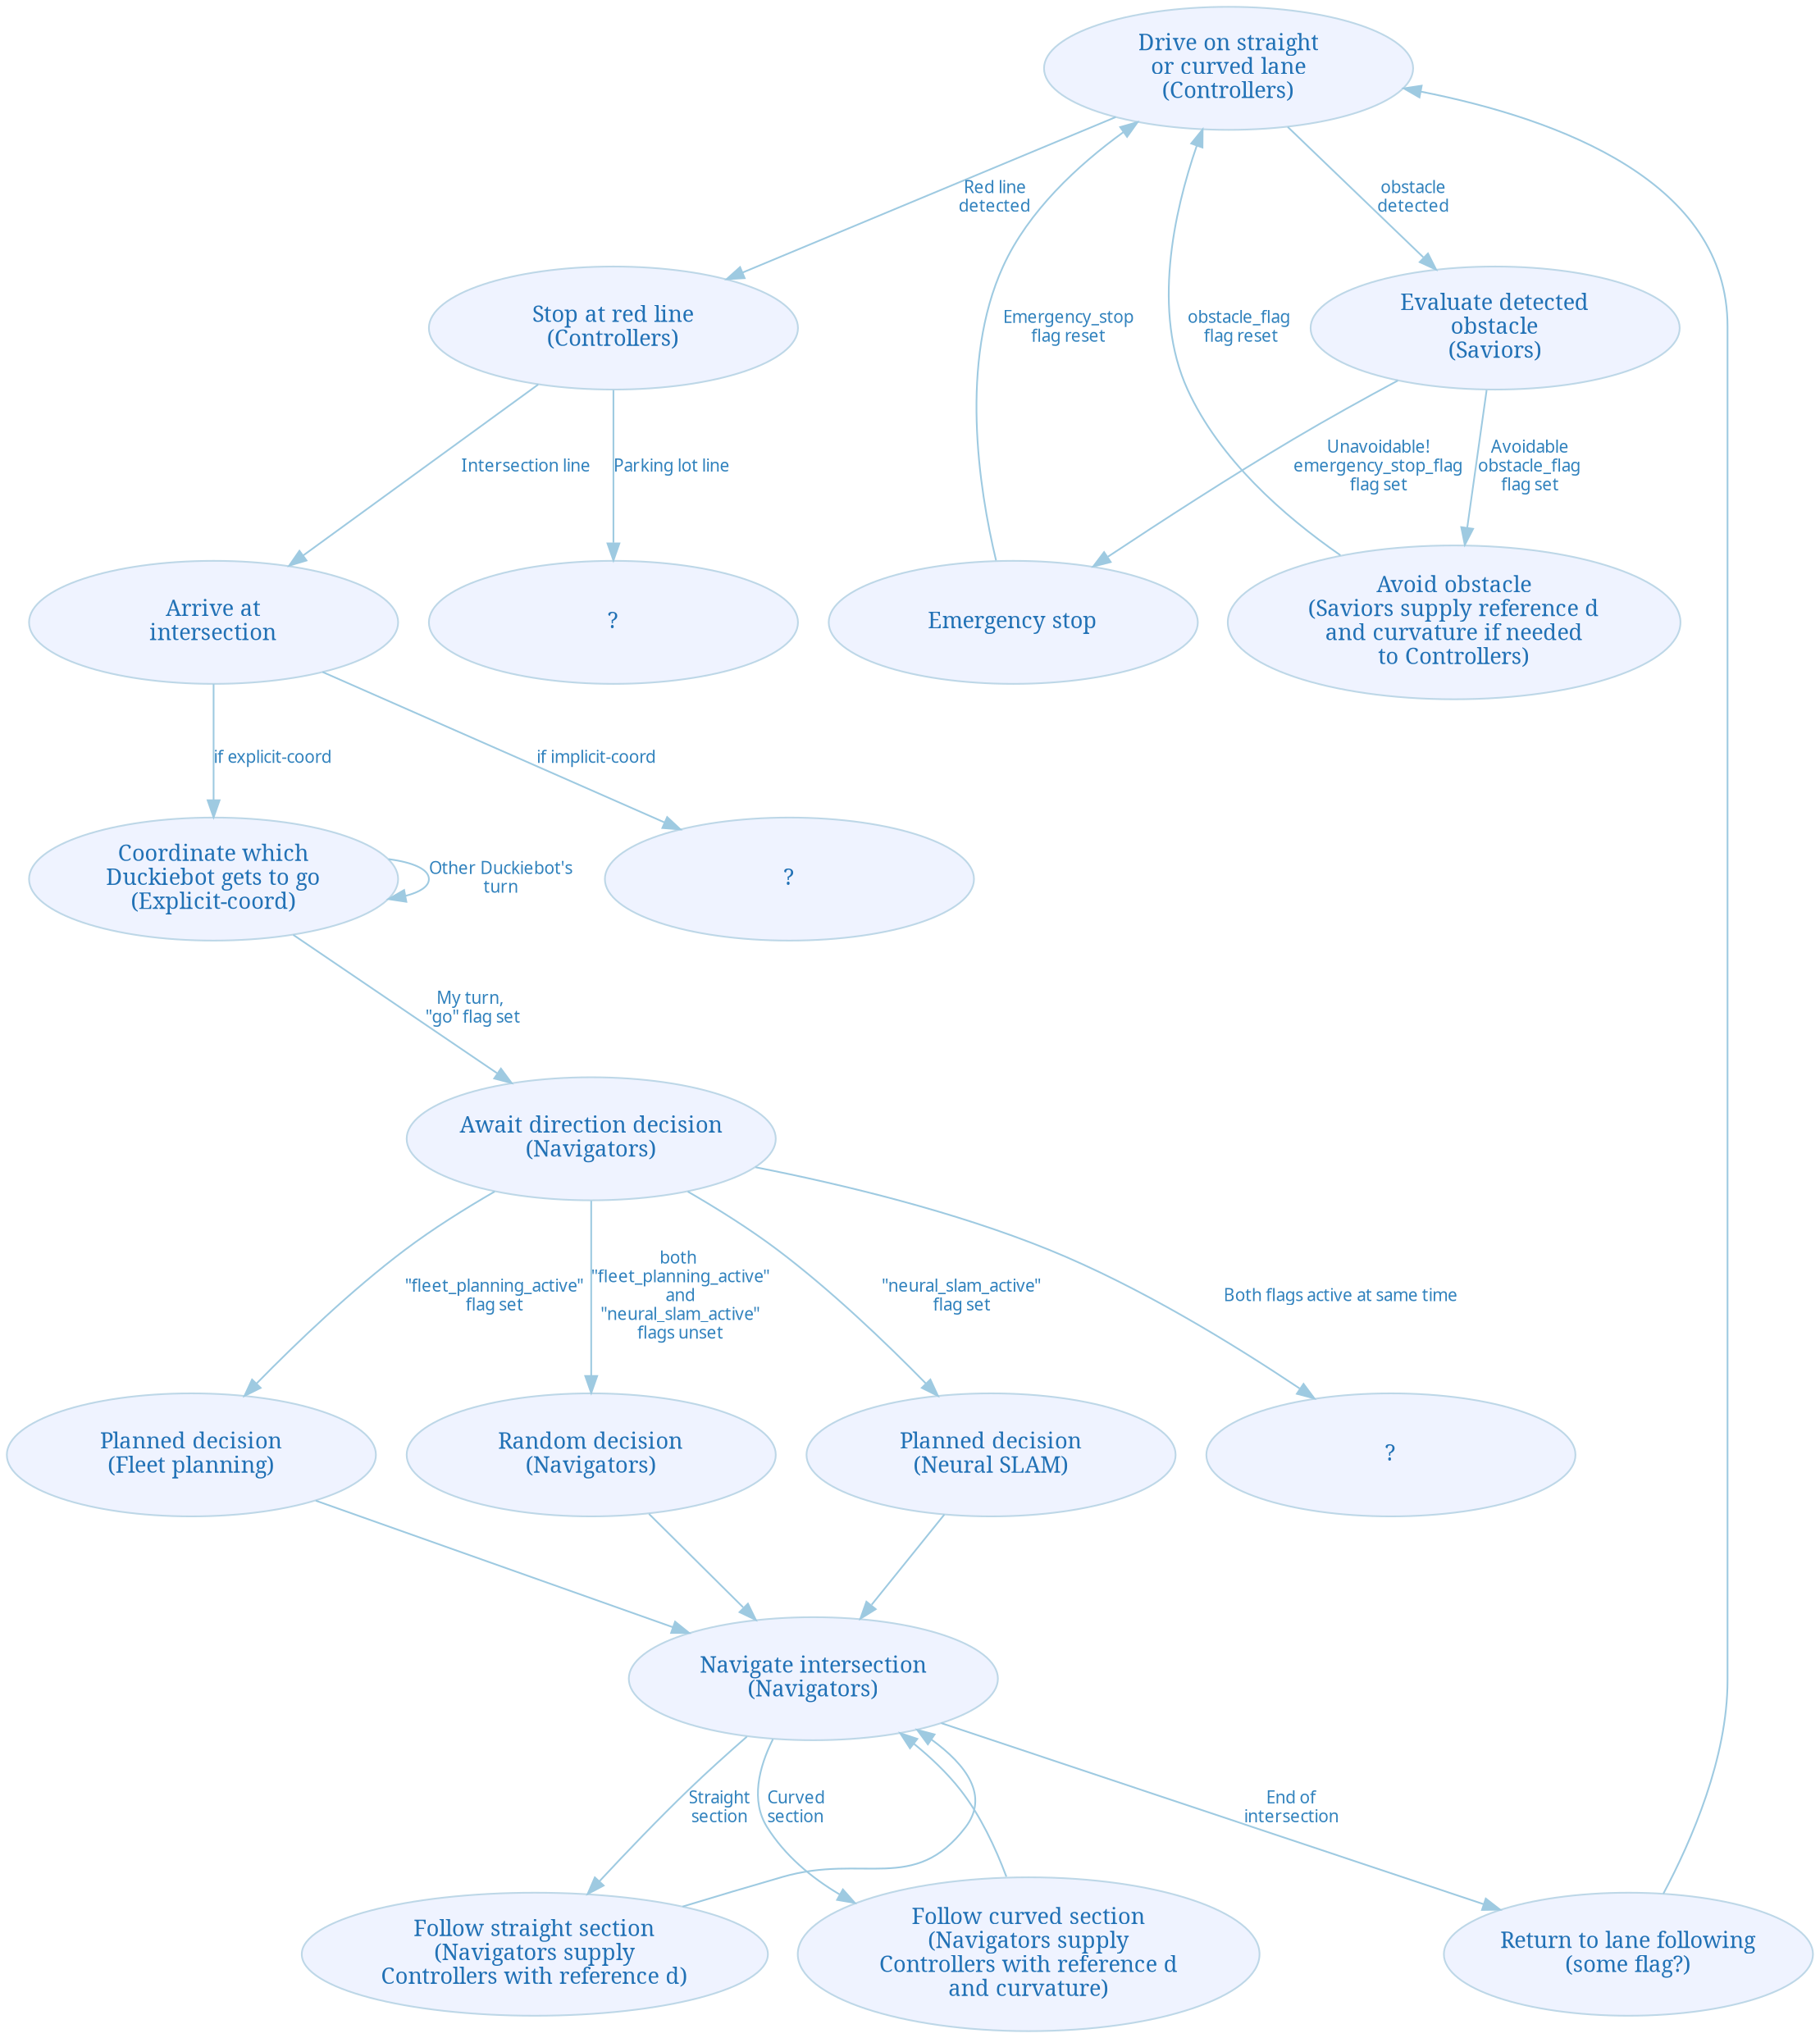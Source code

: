 digraph G {
    ordering="out";
    ranksep="0.8";
    fontname="sans-serif";
    rank="same";
    penwidth="0.1";
    edge [comment="Wildcard edge", 
          fontname="sans-serif", 
          fontsize=10, 
          colorscheme="blues3", 
          color=2, 
          fontcolor=3];
    node [style="filled", 
          colorscheme="blues4", 
          color="2", 
          fontname="serif", 
          distortion="0.5", 
          width="3.0", 
          fontsize=13, 
          fillcolor="1", 
          fontcolor="4", 
          height="1.0"];
    "straight_lane" [label="Drive on straight
or curved lane
(Controllers)"];
    "emergency_stop" [label="Emergency stop"];
    "emergency_stop" -> "straight_lane"  [label="Emergency_stop
flag reset"];
    "avoid_obstacle" [label="Avoid obstacle
(Saviors supply reference d
and curvature if needed
to Controllers)"];
    "avoid_obstacle" -> "straight_lane"  [label="obstacle_flag 
flag reset"];
    "red_line" [label="Stop at red line
(Controllers)"];
    "straight_lane" -> "red_line"  [label="Red line
detected"];
    "intersection_arrive" [label="Arrive at
intersection"];
    "red_line" -> "intersection_arrive"  [label="Intersection line"];
    "parking_arrive" [label="?"];
    "red_line" -> "parking_arrive"  [label="Parking lot line"];
    "intersection_random" [label="Random decision
(Navigators)"];
    "intersection_fleet_plan" [label="Planned decision
(Fleet planning)"];
    "intersection_navigate" [label="Navigate intersection
(Navigators)"];
    "intersection_navigate" -> "intersection_straight"  [label="Straight
section"];
    "intersection_straight" [label="Follow straight section
(Navigators supply
Controllers with reference d)"];
    "intersection_navigate" -> "intersection_curved"  [label="Curved
section"];
    "intersection_end" [label="Return to lane following
(some flag?)"];
    "intersection_navigate" -> "intersection_end"  [label="End of
intersection"];
    "intersection_end" -> "straight_lane";
    "intersection_curved" -> "intersection_navigate";
    "intersection_straight" -> "intersection_navigate";
    "intersection_coord_explicit" [label="Coordinate which
Duckiebot gets to go
(Explicit-coord)"];
    "intersection_coord_explicit" -> "intersection_coord_explicit"  [label="Other Duckiebot's
turn"];
    "intersection_decision" [label="Await direction decision
(Navigators)"];
    "intersection_coord_explicit" -> "intersection_decision"  [label="My turn, 
\"go\" flag set"];
    "intersection_decision" -> "intersection_fleet_plan"  [label="\"fleet_planning_active\"
flag set"];
    "intersection_decision" -> "intersection_random"  [label="both 
\"fleet_planning_active\"
and
\"neural_slam_active\"
flags unset"];
    "intersection_fleet_plan" -> "intersection_navigate";
    "intersection_random" -> "intersection_navigate";
    "intersection_arrive" -> "intersection_coord_explicit"  [label="if explicit-coord"];
    "intersection_implicit_coord" [label="?"];
    "intersection_arrive" -> "intersection_implicit_coord"  [label="if implicit-coord"];
    "obstacle_detected" [label="Evaluate detected
obstacle
(Saviors)"];
    "straight_lane" -> "obstacle_detected"  [label="obstacle
detected"];
    "obstacle_detected" -> "emergency_stop"  [label="Unavoidable!
emergency_stop_flag
flag set"];
    "obstacle_detected" -> "avoid_obstacle"  [label="Avoidable
obstacle_flag
flag set"];
    "intersection_curved" [label="Follow curved section
(Navigators supply
Controllers with reference d
and curvature)"];
    "intersection_neural_slam" [label="Planned decision
(Neural SLAM)"];
    "intersection_decision" -> "intersection_neural_slam"  [label="\"neural_slam_active\"
flag set"];
    "intersection_neural_slam" -> "intersection_navigate";
    "intersection_decision" -> "?"  [label="Both flags active at same time"];
}

